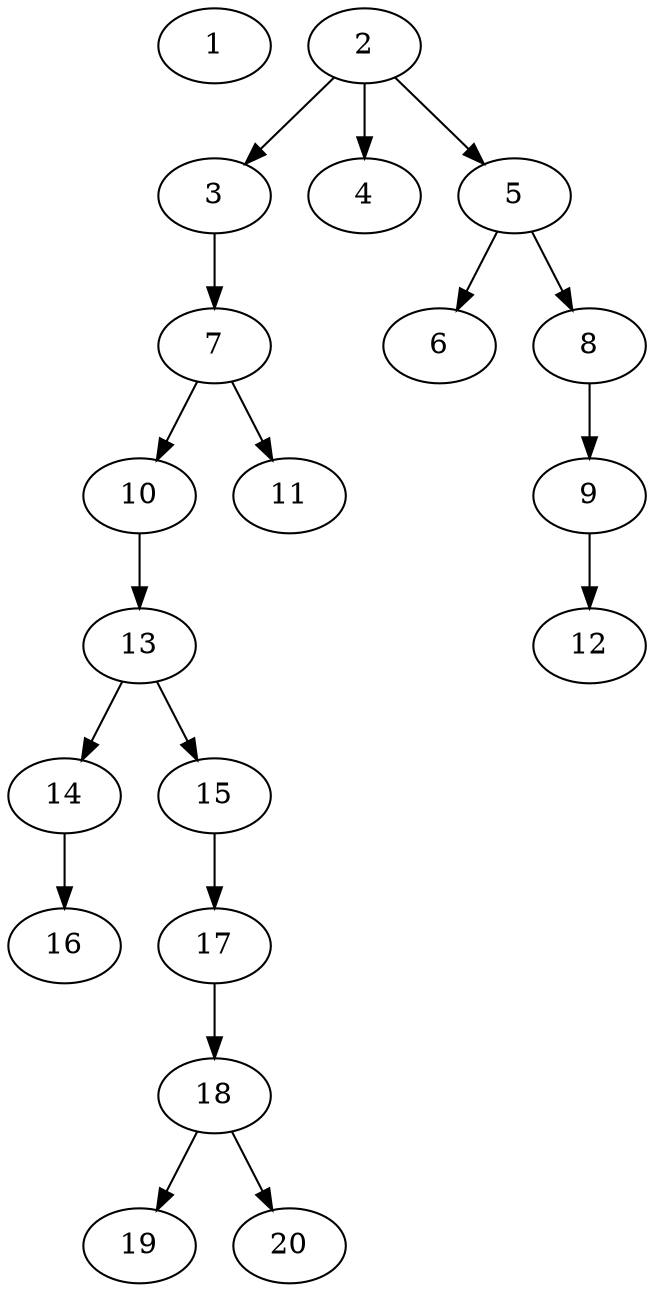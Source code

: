 // DAG automatically generated by daggen at Sat Jul 27 15:34:46 2019
// ./daggen --dot -n 20 --ccr 0.3 --fat 0.4 --regular 0.5 --density 0.4 --mindata 5242880 --maxdata 52428800 
digraph G {
  1 [size="27272533", alpha="0.07", expect_size="8181760"] 
  2 [size="48728747", alpha="0.04", expect_size="14618624"] 
  2 -> 3 [size ="14618624"]
  2 -> 4 [size ="14618624"]
  2 -> 5 [size ="14618624"]
  3 [size="117572267", alpha="0.13", expect_size="35271680"] 
  3 -> 7 [size ="35271680"]
  4 [size="113305600", alpha="0.13", expect_size="33991680"] 
  5 [size="69898240", alpha="0.06", expect_size="20969472"] 
  5 -> 6 [size ="20969472"]
  5 -> 8 [size ="20969472"]
  6 [size="37956267", alpha="0.03", expect_size="11386880"] 
  7 [size="85800960", alpha="0.19", expect_size="25740288"] 
  7 -> 10 [size ="25740288"]
  7 -> 11 [size ="25740288"]
  8 [size="112773120", alpha="0.11", expect_size="33831936"] 
  8 -> 9 [size ="33831936"]
  9 [size="56244907", alpha="0.17", expect_size="16873472"] 
  9 -> 12 [size ="16873472"]
  10 [size="118814720", alpha="0.18", expect_size="35644416"] 
  10 -> 13 [size ="35644416"]
  11 [size="173428053", alpha="0.19", expect_size="52028416"] 
  12 [size="67908267", alpha="0.13", expect_size="20372480"] 
  13 [size="103280640", alpha="0.03", expect_size="30984192"] 
  13 -> 14 [size ="30984192"]
  13 -> 15 [size ="30984192"]
  14 [size="46711467", alpha="0.09", expect_size="14013440"] 
  14 -> 16 [size ="14013440"]
  15 [size="152135680", alpha="0.01", expect_size="45640704"] 
  15 -> 17 [size ="45640704"]
  16 [size="42905600", alpha="0.18", expect_size="12871680"] 
  17 [size="68519253", alpha="0.08", expect_size="20555776"] 
  17 -> 18 [size ="20555776"]
  18 [size="60388693", alpha="0.04", expect_size="18116608"] 
  18 -> 19 [size ="18116608"]
  18 -> 20 [size ="18116608"]
  19 [size="148237653", alpha="0.13", expect_size="44471296"] 
  20 [size="123924480", alpha="0.11", expect_size="37177344"] 
}
